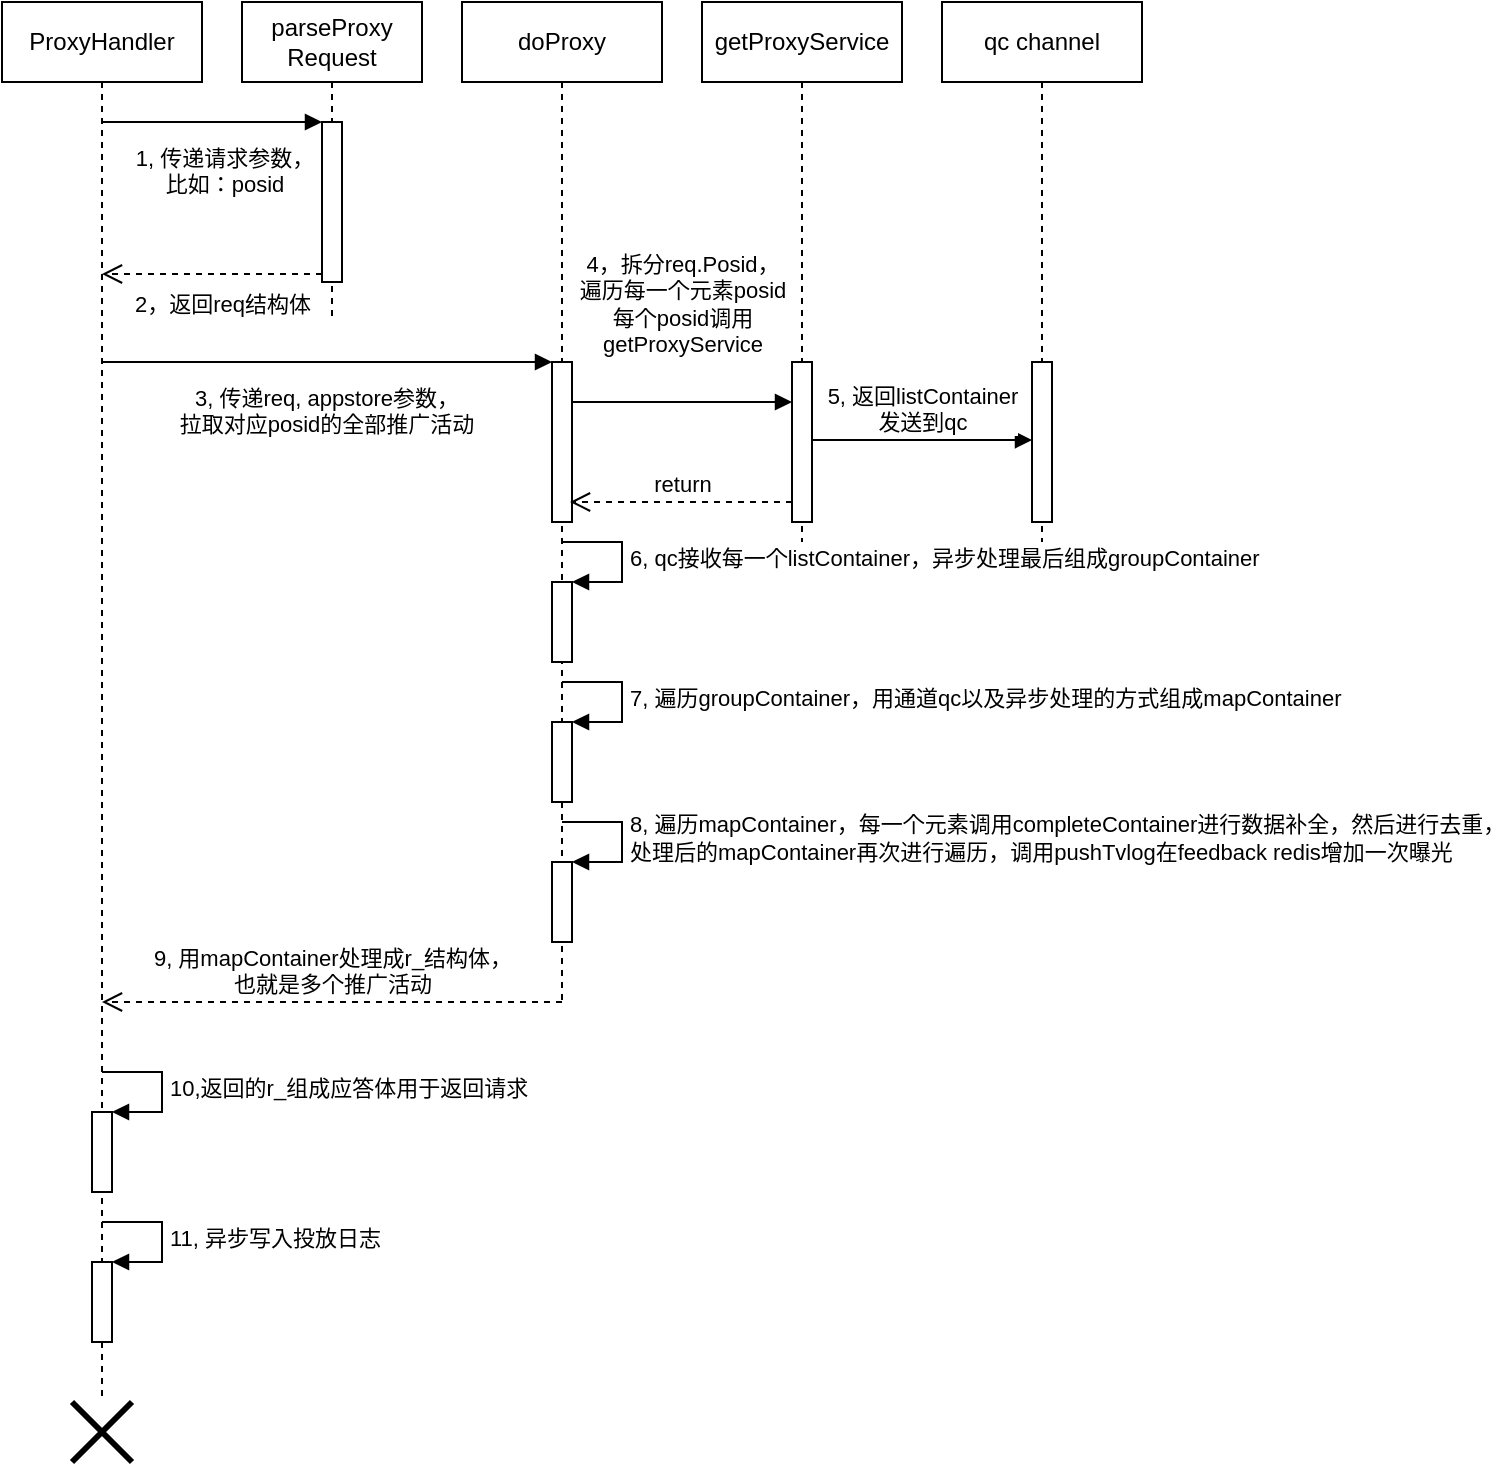 <mxfile version="15.2.7" type="github"><diagram id="CTtTYAntKTzzExoeIHxz" name="Page-1"><mxGraphModel dx="946" dy="614" grid="1" gridSize="10" guides="1" tooltips="1" connect="1" arrows="1" fold="1" page="1" pageScale="1" pageWidth="827" pageHeight="1169" math="0" shadow="0"><root><mxCell id="0"/><mxCell id="1" parent="0"/><mxCell id="FQ13tNfYcL4VAySOPl5r-3" value="ProxyHandler" style="shape=umlLifeline;perimeter=lifelinePerimeter;whiteSpace=wrap;html=1;container=1;collapsible=0;recursiveResize=0;outlineConnect=0;" vertex="1" parent="1"><mxGeometry x="20" y="20" width="100" height="700" as="geometry"/></mxCell><mxCell id="FQ13tNfYcL4VAySOPl5r-56" value="" style="html=1;points=[];perimeter=orthogonalPerimeter;" vertex="1" parent="FQ13tNfYcL4VAySOPl5r-3"><mxGeometry x="45" y="555" width="10" height="40" as="geometry"/></mxCell><mxCell id="FQ13tNfYcL4VAySOPl5r-57" value="10,返回的r_组成应答体用于返回请求&amp;nbsp;" style="edgeStyle=orthogonalEdgeStyle;html=1;align=left;spacingLeft=2;endArrow=block;rounded=0;entryX=1;entryY=0;" edge="1" target="FQ13tNfYcL4VAySOPl5r-56" parent="FQ13tNfYcL4VAySOPl5r-3"><mxGeometry relative="1" as="geometry"><mxPoint x="50" y="535" as="sourcePoint"/><Array as="points"><mxPoint x="80" y="535"/></Array></mxGeometry></mxCell><mxCell id="FQ13tNfYcL4VAySOPl5r-62" value="" style="html=1;points=[];perimeter=orthogonalPerimeter;" vertex="1" parent="FQ13tNfYcL4VAySOPl5r-3"><mxGeometry x="45" y="630" width="10" height="40" as="geometry"/></mxCell><mxCell id="FQ13tNfYcL4VAySOPl5r-63" value="11, 异步写入投放日志" style="edgeStyle=orthogonalEdgeStyle;html=1;align=left;spacingLeft=2;endArrow=block;rounded=0;entryX=1;entryY=0;" edge="1" target="FQ13tNfYcL4VAySOPl5r-62" parent="FQ13tNfYcL4VAySOPl5r-3"><mxGeometry relative="1" as="geometry"><mxPoint x="50" y="610" as="sourcePoint"/><Array as="points"><mxPoint x="80" y="610"/></Array></mxGeometry></mxCell><mxCell id="FQ13tNfYcL4VAySOPl5r-9" value="parseProxy&lt;br&gt;Request" style="shape=umlLifeline;perimeter=lifelinePerimeter;whiteSpace=wrap;html=1;container=1;collapsible=0;recursiveResize=0;outlineConnect=0;" vertex="1" parent="1"><mxGeometry x="140" y="20" width="90" height="160" as="geometry"/></mxCell><mxCell id="FQ13tNfYcL4VAySOPl5r-18" value="" style="html=1;points=[];perimeter=orthogonalPerimeter;" vertex="1" parent="FQ13tNfYcL4VAySOPl5r-9"><mxGeometry x="40" y="60" width="10" height="80" as="geometry"/></mxCell><mxCell id="FQ13tNfYcL4VAySOPl5r-14" value="doProxy" style="shape=umlLifeline;perimeter=lifelinePerimeter;whiteSpace=wrap;html=1;container=1;collapsible=0;recursiveResize=0;outlineConnect=0;" vertex="1" parent="1"><mxGeometry x="250" y="20" width="100" height="500" as="geometry"/></mxCell><mxCell id="FQ13tNfYcL4VAySOPl5r-23" value="" style="html=1;points=[];perimeter=orthogonalPerimeter;" vertex="1" parent="FQ13tNfYcL4VAySOPl5r-14"><mxGeometry x="45" y="180" width="10" height="80" as="geometry"/></mxCell><mxCell id="FQ13tNfYcL4VAySOPl5r-38" value="" style="html=1;points=[];perimeter=orthogonalPerimeter;" vertex="1" parent="FQ13tNfYcL4VAySOPl5r-14"><mxGeometry x="45" y="290" width="10" height="40" as="geometry"/></mxCell><mxCell id="FQ13tNfYcL4VAySOPl5r-39" value="6, qc接收每一个listContainer，异步处理最后组成groupContainer" style="edgeStyle=orthogonalEdgeStyle;html=1;align=left;spacingLeft=2;endArrow=block;rounded=0;entryX=1;entryY=0;" edge="1" target="FQ13tNfYcL4VAySOPl5r-38" parent="FQ13tNfYcL4VAySOPl5r-14"><mxGeometry relative="1" as="geometry"><mxPoint x="50" y="270" as="sourcePoint"/><Array as="points"><mxPoint x="80" y="270"/></Array></mxGeometry></mxCell><mxCell id="FQ13tNfYcL4VAySOPl5r-40" value="" style="html=1;points=[];perimeter=orthogonalPerimeter;" vertex="1" parent="FQ13tNfYcL4VAySOPl5r-14"><mxGeometry x="45" y="360" width="10" height="40" as="geometry"/></mxCell><mxCell id="FQ13tNfYcL4VAySOPl5r-41" value="7, 遍历groupContainer，用通道qc以及异步处理的方式组成mapContainer&lt;span style=&quot;white-space: pre&quot;&gt;&#9;&lt;/span&gt;" style="edgeStyle=orthogonalEdgeStyle;html=1;align=left;spacingLeft=2;endArrow=block;rounded=0;entryX=1;entryY=0;" edge="1" target="FQ13tNfYcL4VAySOPl5r-40" parent="FQ13tNfYcL4VAySOPl5r-14"><mxGeometry relative="1" as="geometry"><mxPoint x="50" y="340" as="sourcePoint"/><Array as="points"><mxPoint x="80" y="340"/></Array></mxGeometry></mxCell><mxCell id="FQ13tNfYcL4VAySOPl5r-48" value="" style="html=1;points=[];perimeter=orthogonalPerimeter;" vertex="1" parent="FQ13tNfYcL4VAySOPl5r-14"><mxGeometry x="45" y="430" width="10" height="40" as="geometry"/></mxCell><mxCell id="FQ13tNfYcL4VAySOPl5r-49" value="8, 遍历mapContainer，每一个元素调用completeContainer进行数据补全，然后进行去重，&lt;br&gt;处理后的mapContainer再次进行遍历，调用pushTvlog在feedback redis增加一次曝光" style="edgeStyle=orthogonalEdgeStyle;html=1;align=left;spacingLeft=2;endArrow=block;rounded=0;entryX=1;entryY=0;" edge="1" target="FQ13tNfYcL4VAySOPl5r-48" parent="FQ13tNfYcL4VAySOPl5r-14"><mxGeometry relative="1" as="geometry"><mxPoint x="50" y="410" as="sourcePoint"/><Array as="points"><mxPoint x="80" y="410"/></Array></mxGeometry></mxCell><mxCell id="FQ13tNfYcL4VAySOPl5r-19" value="1, 传递请求参数，&lt;br&gt;比如：posid" style="html=1;verticalAlign=bottom;endArrow=block;entryX=0;entryY=0;" edge="1" target="FQ13tNfYcL4VAySOPl5r-18" parent="1" source="FQ13tNfYcL4VAySOPl5r-3"><mxGeometry x="0.095" y="-40" relative="1" as="geometry"><mxPoint x="115" y="80" as="sourcePoint"/><mxPoint x="1" as="offset"/></mxGeometry></mxCell><mxCell id="FQ13tNfYcL4VAySOPl5r-20" value="2，返回req结构体" style="html=1;verticalAlign=bottom;endArrow=open;dashed=1;endSize=8;exitX=0;exitY=0.95;" edge="1" source="FQ13tNfYcL4VAySOPl5r-18" parent="1" target="FQ13tNfYcL4VAySOPl5r-3"><mxGeometry x="-0.095" y="24" relative="1" as="geometry"><mxPoint x="115" y="156" as="targetPoint"/><mxPoint as="offset"/></mxGeometry></mxCell><mxCell id="FQ13tNfYcL4VAySOPl5r-24" value="3, 传递req, appstore参数，&lt;br&gt;拉取对应posid的全部推广活动" style="html=1;verticalAlign=bottom;endArrow=block;entryX=0;entryY=0;" edge="1" target="FQ13tNfYcL4VAySOPl5r-23" parent="1" source="FQ13tNfYcL4VAySOPl5r-3"><mxGeometry x="-0.02" y="-40" relative="1" as="geometry"><mxPoint x="225" y="200" as="sourcePoint"/><mxPoint x="1" as="offset"/></mxGeometry></mxCell><mxCell id="FQ13tNfYcL4VAySOPl5r-34" value="getProxyService" style="shape=umlLifeline;perimeter=lifelinePerimeter;whiteSpace=wrap;html=1;container=1;collapsible=0;recursiveResize=0;outlineConnect=0;" vertex="1" parent="1"><mxGeometry x="370" y="20" width="100" height="270" as="geometry"/></mxCell><mxCell id="FQ13tNfYcL4VAySOPl5r-35" value="" style="html=1;points=[];perimeter=orthogonalPerimeter;" vertex="1" parent="FQ13tNfYcL4VAySOPl5r-34"><mxGeometry x="45" y="180" width="10" height="80" as="geometry"/></mxCell><mxCell id="FQ13tNfYcL4VAySOPl5r-36" value="4，拆分req.Posid，&lt;br&gt;遍历每一个元素posid&lt;br&gt;每个posid调用&lt;br&gt;getProxyService" style="html=1;verticalAlign=bottom;endArrow=block;entryX=0;entryY=0.25;entryDx=0;entryDy=0;entryPerimeter=0;" edge="1" parent="FQ13tNfYcL4VAySOPl5r-34" target="FQ13tNfYcL4VAySOPl5r-35"><mxGeometry y="20" width="80" relative="1" as="geometry"><mxPoint x="-65" y="200" as="sourcePoint"/><mxPoint x="40" y="200" as="targetPoint"/><mxPoint as="offset"/></mxGeometry></mxCell><mxCell id="FQ13tNfYcL4VAySOPl5r-42" value="qc channel" style="shape=umlLifeline;perimeter=lifelinePerimeter;whiteSpace=wrap;html=1;container=1;collapsible=0;recursiveResize=0;outlineConnect=0;" vertex="1" parent="1"><mxGeometry x="490" y="20" width="100" height="270" as="geometry"/></mxCell><mxCell id="FQ13tNfYcL4VAySOPl5r-43" value="" style="html=1;points=[];perimeter=orthogonalPerimeter;" vertex="1" parent="FQ13tNfYcL4VAySOPl5r-42"><mxGeometry x="45" y="180" width="10" height="80" as="geometry"/></mxCell><mxCell id="FQ13tNfYcL4VAySOPl5r-45" value="5, 返回listContainer&lt;br&gt;发送到qc" style="html=1;verticalAlign=bottom;endArrow=block;entryX=0;entryY=0.488;entryDx=0;entryDy=0;entryPerimeter=0;exitX=1;exitY=0.488;exitDx=0;exitDy=0;exitPerimeter=0;" edge="1" parent="1" source="FQ13tNfYcL4VAySOPl5r-35" target="FQ13tNfYcL4VAySOPl5r-43"><mxGeometry width="80" relative="1" as="geometry"><mxPoint x="430" y="240" as="sourcePoint"/><mxPoint x="530" y="240" as="targetPoint"/></mxGeometry></mxCell><mxCell id="FQ13tNfYcL4VAySOPl5r-46" value="return" style="html=1;verticalAlign=bottom;endArrow=open;dashed=1;endSize=8;entryX=0.9;entryY=0.875;entryDx=0;entryDy=0;entryPerimeter=0;exitX=0;exitY=0.875;exitDx=0;exitDy=0;exitPerimeter=0;" edge="1" parent="1" source="FQ13tNfYcL4VAySOPl5r-35" target="FQ13tNfYcL4VAySOPl5r-23"><mxGeometry relative="1" as="geometry"><mxPoint x="410" y="270" as="sourcePoint"/><mxPoint x="330" y="270" as="targetPoint"/></mxGeometry></mxCell><mxCell id="FQ13tNfYcL4VAySOPl5r-50" value="9, 用mapContainer处理成r_结构体，&lt;br&gt;也就是多个推广活动" style="html=1;verticalAlign=bottom;endArrow=open;dashed=1;endSize=8;" edge="1" parent="1" target="FQ13tNfYcL4VAySOPl5r-3"><mxGeometry relative="1" as="geometry"><mxPoint x="300" y="520" as="sourcePoint"/><mxPoint x="220" y="520" as="targetPoint"/></mxGeometry></mxCell><mxCell id="FQ13tNfYcL4VAySOPl5r-64" value="" style="shape=umlDestroy;whiteSpace=wrap;html=1;strokeWidth=3;" vertex="1" parent="1"><mxGeometry x="55" y="720" width="30" height="30" as="geometry"/></mxCell></root></mxGraphModel></diagram></mxfile>